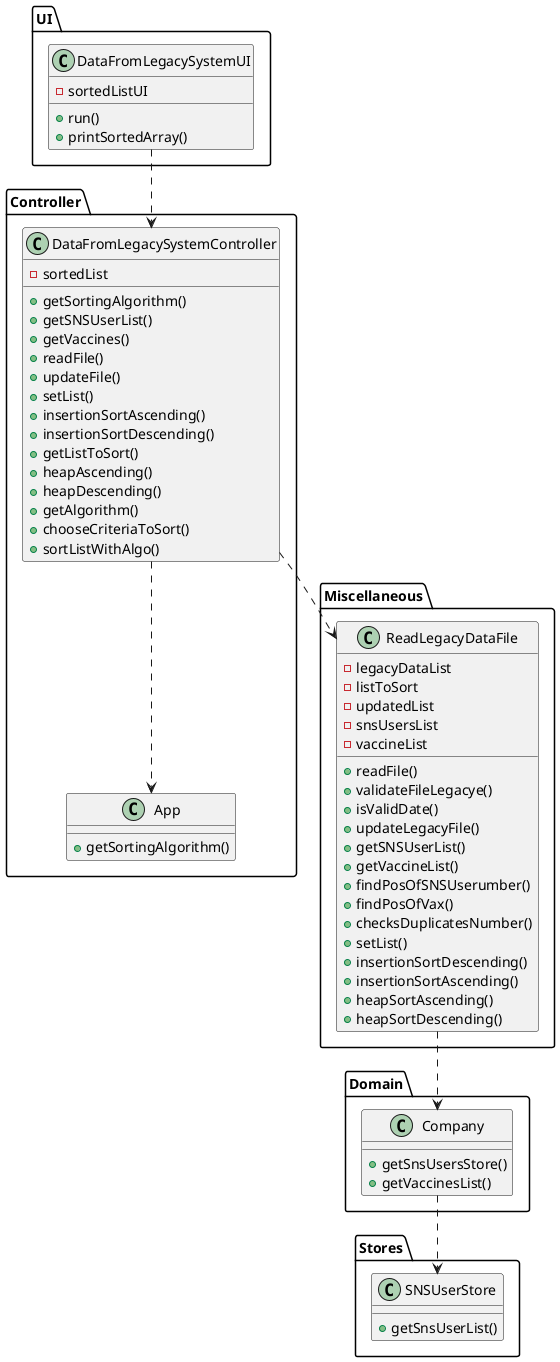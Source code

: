 @startuml
'https://plantuml.com/class-diagram

package UI {
class DataFromLegacySystemUI{
-sortedListUI
+run()
+printSortedArray()
}
}

package Controller {
class App{
+getSortingAlgorithm()
}

class DataFromLegacySystemController{
+getSortingAlgorithm()
+getSNSUserList()
+getVaccines()
+readFile()
+updateFile()
+setList()
+insertionSortAscending()
+insertionSortDescending()
+getListToSort()
+heapAscending()
+heapDescending()
+getAlgorithm()
+chooseCriteriaToSort()
+sortListWithAlgo()
-sortedList
}
}

package Domain {
class Company{
+getSnsUsersStore()
+getVaccinesList()
}
}

package Stores {
class SNSUserStore{
+getSnsUserList()
}
}

package Miscellaneous{
class ReadLegacyDataFile{
+readFile()
+validateFileLegacye()
+isValidDate()
+updateLegacyFile()
+getSNSUserList()
+getVaccineList()
+findPosOfSNSUserumber()
+findPosOfVax()
+checksDuplicatesNumber()
+setList()
+insertionSortDescending()
+insertionSortAscending()
+heapSortAscending()
+heapSortDescending()
-legacyDataList
-listToSort
-updatedList
-snsUsersList
-vaccineList
}
}

DataFromLegacySystemUI ..> DataFromLegacySystemController

DataFromLegacySystemController ..> App

DataFromLegacySystemController ..> ReadLegacyDataFile

ReadLegacyDataFile ..> Company

Company ..> SNSUserStore



@enduml